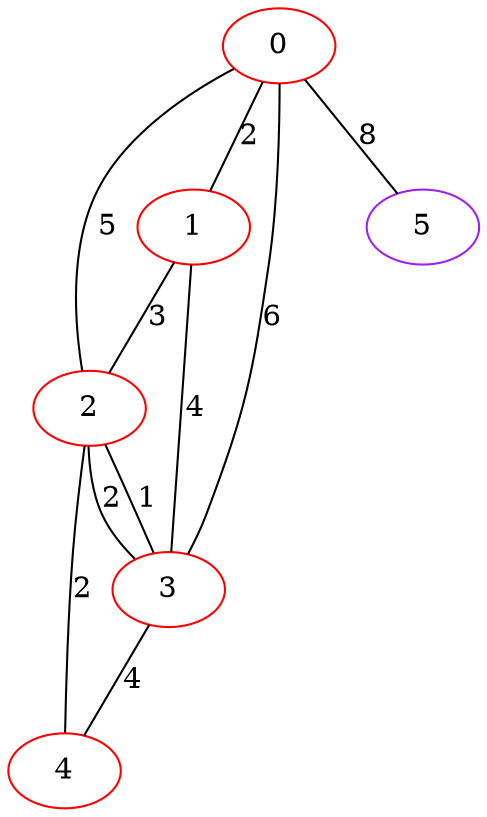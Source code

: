 graph "" {
0 [color=red, weight=1];
1 [color=red, weight=1];
2 [color=red, weight=1];
3 [color=red, weight=1];
4 [color=red, weight=1];
5 [color=purple, weight=4];
0 -- 1  [key=0, label=2];
0 -- 2  [key=0, label=5];
0 -- 3  [key=0, label=6];
0 -- 5  [key=0, label=8];
1 -- 2  [key=0, label=3];
1 -- 3  [key=0, label=4];
2 -- 3  [key=0, label=2];
2 -- 3  [key=1, label=1];
2 -- 4  [key=0, label=2];
3 -- 4  [key=0, label=4];
}
